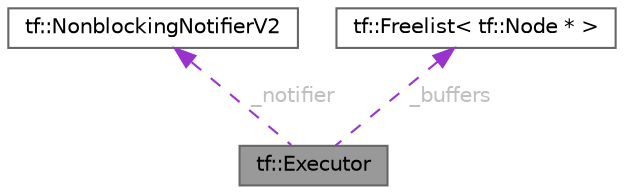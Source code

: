 digraph "tf::Executor"
{
 // LATEX_PDF_SIZE
  bgcolor="transparent";
  edge [fontname=Helvetica,fontsize=10,labelfontname=Helvetica,labelfontsize=10];
  node [fontname=Helvetica,fontsize=10,shape=box,height=0.2,width=0.4];
  Node1 [id="Node000001",label="tf::Executor",height=0.2,width=0.4,color="gray40", fillcolor="grey60", style="filled", fontcolor="black",tooltip="class to create an executor for running a taskflow graph"];
  Node2 -> Node1 [id="edge1_Node000001_Node000002",dir="back",color="darkorchid3",style="dashed",tooltip=" ",label=" _notifier",fontcolor="grey" ];
  Node2 [id="Node000002",label="tf::NonblockingNotifierV2",height=0.2,width=0.4,color="gray40", fillcolor="white", style="filled",URL="$classtf_1_1_nonblocking_notifier_v2.html",tooltip=" "];
  Node3 -> Node1 [id="edge2_Node000001_Node000003",dir="back",color="darkorchid3",style="dashed",tooltip=" ",label=" _buffers",fontcolor="grey" ];
  Node3 [id="Node000003",label="tf::Freelist\< tf::Node * \>",height=0.2,width=0.4,color="gray40", fillcolor="white", style="filled",URL="$classtf_1_1_freelist.html",tooltip=" "];
}
